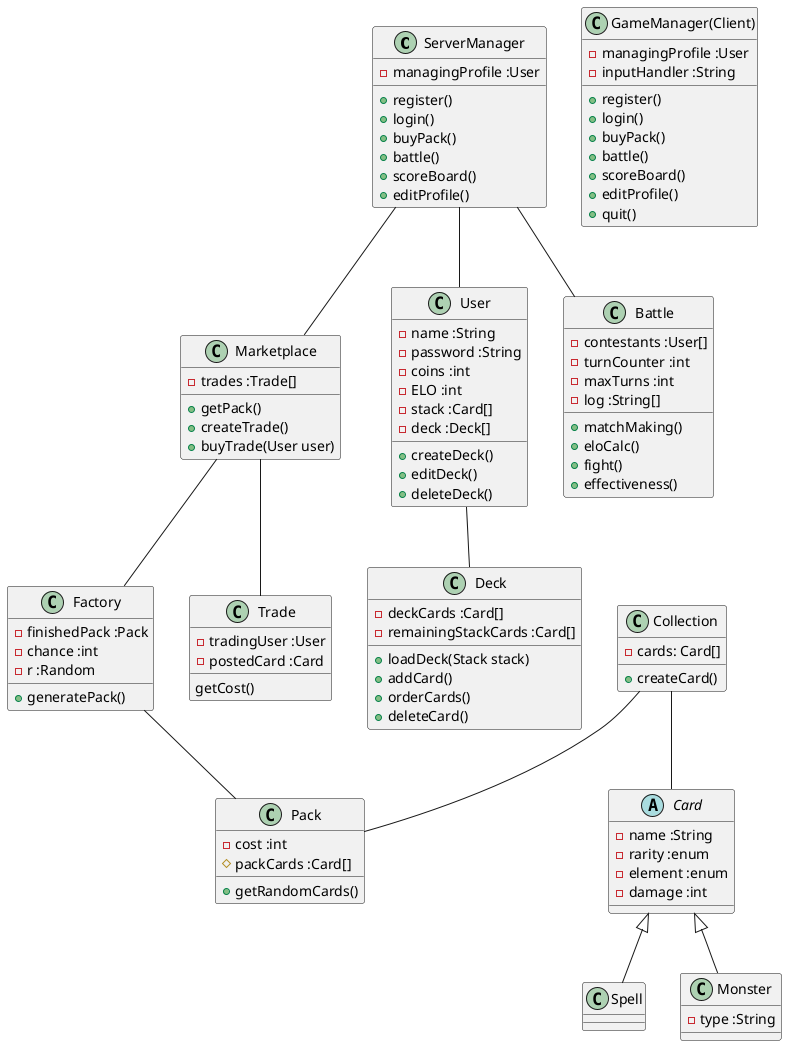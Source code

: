 @startuml
'https://plantuml.com/class-diagram

class ServerManager{
-managingProfile :User

+register()
+login()
+buyPack()
+battle()
+scoreBoard()
+editProfile()
}

abstract class Card{
- name :String
- rarity :enum
- element :enum
- damage :int

}

class Spell{
}

class Monster{
-type :String
}

class Collection{
-cards: Card[]

+createCard()
}

class Deck{
-deckCards :Card[]
-remainingStackCards :Card[]

+loadDeck(Stack stack)
+addCard()
+orderCards()
+deleteCard()
}

class Marketplace{
-trades :Trade[]

+getPack()
+createTrade()
+buyTrade(User user)
}

class Factory{
- finishedPack :Pack
- chance :int
- r :Random

+generatePack()
}

class Trade{
-tradingUser :User
-postedCard :Card

getCost()
}
class Pack{
-cost :int
#packCards :Card[]

+getRandomCards()
}

class User{
-name :String
-password :String
-coins :int
-ELO :int
-stack :Card[]
-deck :Deck[]

+createDeck()
+editDeck()
+deleteDeck()
}

class Battle{
-contestants :User[]
-turnCounter :int
-maxTurns :int
-log :String[]

+matchMaking()
+eloCalc()
+fight()
+effectiveness()
}

User -- Deck

Card <|-- Spell
Card <|-- Monster

Collection -- Card
Collection -- Pack

Marketplace -- Factory
Marketplace -- Trade

Factory -- Pack

ServerManager -- Battle
ServerManager -- Marketplace
ServerManager -- User

class GameManager(Client){
-managingProfile :User
-inputHandler :String

+register()
+login()
+buyPack()
+battle()
+scoreBoard()
+editProfile()
+quit()
}
@enduml